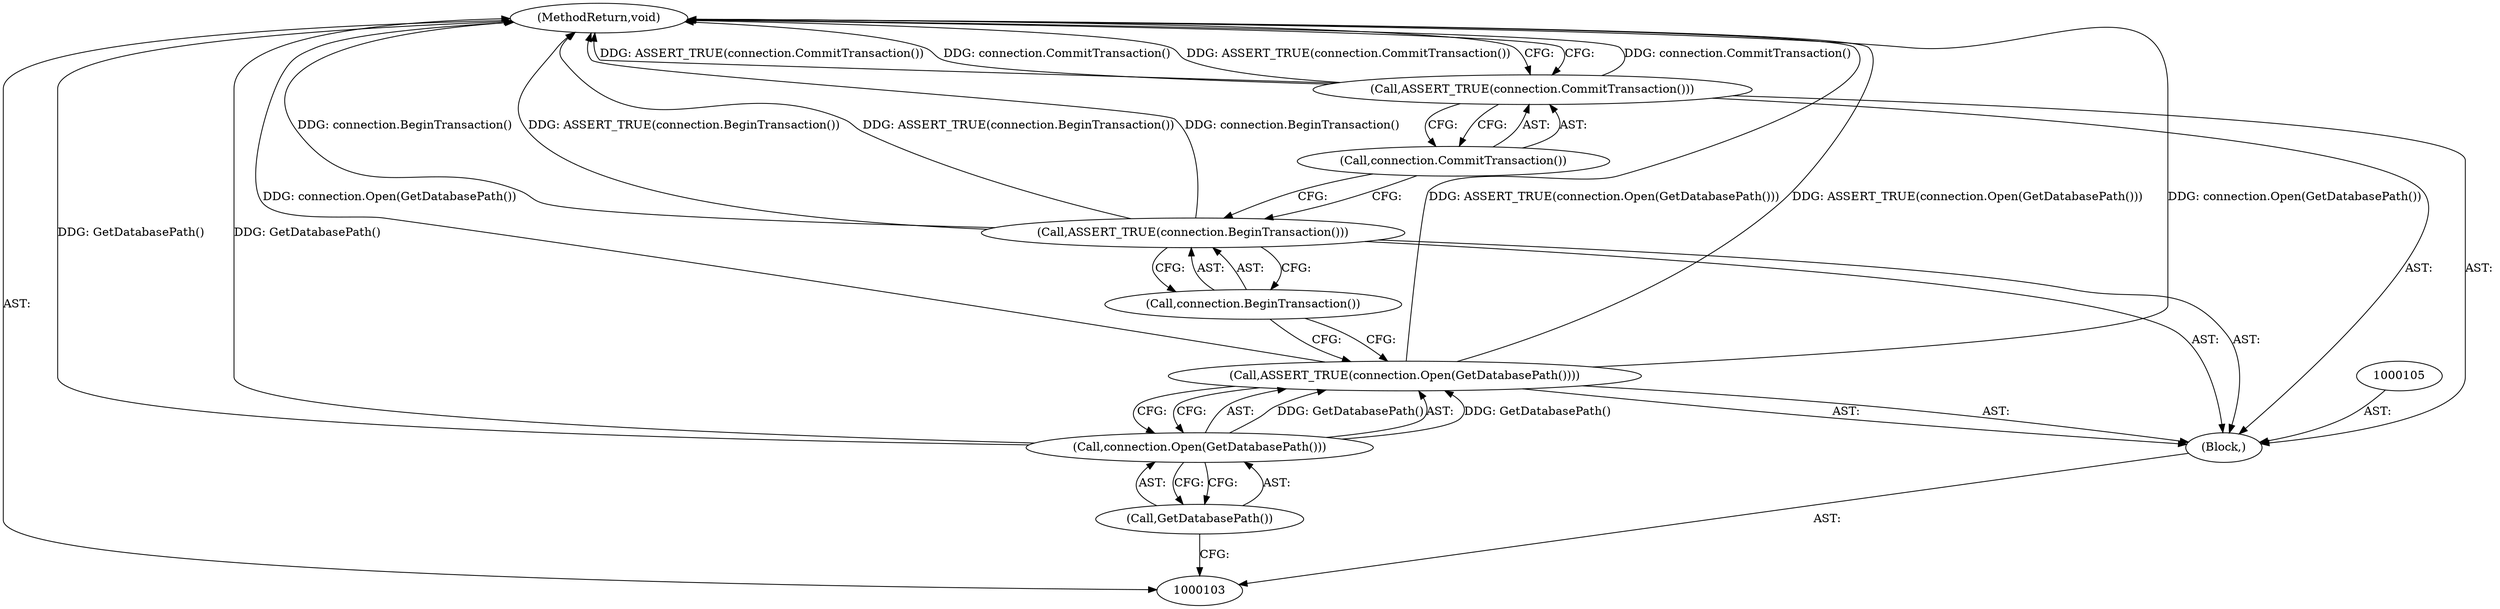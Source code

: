 digraph "0_Chrome_19190765882e272a6a2162c89acdb29110f7e3cf_30" {
"1000113" [label="(MethodReturn,void)"];
"1000104" [label="(Block,)"];
"1000112" [label="(Call,connection.CommitTransaction())"];
"1000111" [label="(Call,ASSERT_TRUE(connection.CommitTransaction()))"];
"1000107" [label="(Call,connection.Open(GetDatabasePath()))"];
"1000106" [label="(Call,ASSERT_TRUE(connection.Open(GetDatabasePath())))"];
"1000108" [label="(Call,GetDatabasePath())"];
"1000110" [label="(Call,connection.BeginTransaction())"];
"1000109" [label="(Call,ASSERT_TRUE(connection.BeginTransaction()))"];
"1000113" -> "1000103"  [label="AST: "];
"1000113" -> "1000111"  [label="CFG: "];
"1000107" -> "1000113"  [label="DDG: GetDatabasePath()"];
"1000106" -> "1000113"  [label="DDG: connection.Open(GetDatabasePath())"];
"1000106" -> "1000113"  [label="DDG: ASSERT_TRUE(connection.Open(GetDatabasePath()))"];
"1000111" -> "1000113"  [label="DDG: connection.CommitTransaction()"];
"1000111" -> "1000113"  [label="DDG: ASSERT_TRUE(connection.CommitTransaction())"];
"1000109" -> "1000113"  [label="DDG: connection.BeginTransaction()"];
"1000109" -> "1000113"  [label="DDG: ASSERT_TRUE(connection.BeginTransaction())"];
"1000104" -> "1000103"  [label="AST: "];
"1000105" -> "1000104"  [label="AST: "];
"1000106" -> "1000104"  [label="AST: "];
"1000109" -> "1000104"  [label="AST: "];
"1000111" -> "1000104"  [label="AST: "];
"1000112" -> "1000111"  [label="AST: "];
"1000112" -> "1000109"  [label="CFG: "];
"1000111" -> "1000112"  [label="CFG: "];
"1000111" -> "1000104"  [label="AST: "];
"1000111" -> "1000112"  [label="CFG: "];
"1000112" -> "1000111"  [label="AST: "];
"1000113" -> "1000111"  [label="CFG: "];
"1000111" -> "1000113"  [label="DDG: connection.CommitTransaction()"];
"1000111" -> "1000113"  [label="DDG: ASSERT_TRUE(connection.CommitTransaction())"];
"1000107" -> "1000106"  [label="AST: "];
"1000107" -> "1000108"  [label="CFG: "];
"1000108" -> "1000107"  [label="AST: "];
"1000106" -> "1000107"  [label="CFG: "];
"1000107" -> "1000113"  [label="DDG: GetDatabasePath()"];
"1000107" -> "1000106"  [label="DDG: GetDatabasePath()"];
"1000106" -> "1000104"  [label="AST: "];
"1000106" -> "1000107"  [label="CFG: "];
"1000107" -> "1000106"  [label="AST: "];
"1000110" -> "1000106"  [label="CFG: "];
"1000106" -> "1000113"  [label="DDG: connection.Open(GetDatabasePath())"];
"1000106" -> "1000113"  [label="DDG: ASSERT_TRUE(connection.Open(GetDatabasePath()))"];
"1000107" -> "1000106"  [label="DDG: GetDatabasePath()"];
"1000108" -> "1000107"  [label="AST: "];
"1000108" -> "1000103"  [label="CFG: "];
"1000107" -> "1000108"  [label="CFG: "];
"1000110" -> "1000109"  [label="AST: "];
"1000110" -> "1000106"  [label="CFG: "];
"1000109" -> "1000110"  [label="CFG: "];
"1000109" -> "1000104"  [label="AST: "];
"1000109" -> "1000110"  [label="CFG: "];
"1000110" -> "1000109"  [label="AST: "];
"1000112" -> "1000109"  [label="CFG: "];
"1000109" -> "1000113"  [label="DDG: connection.BeginTransaction()"];
"1000109" -> "1000113"  [label="DDG: ASSERT_TRUE(connection.BeginTransaction())"];
}
